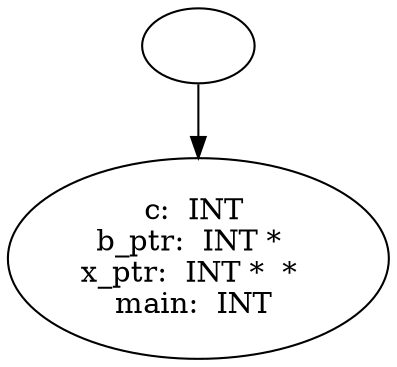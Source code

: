digraph AST {
  "127805889610800" [label=""];
  "127805889610800" -> "127805889615744";
  "127805889615744" [label="c:  INT 
b_ptr:  INT *  
x_ptr:  INT *  *  
main:  INT "];
}

